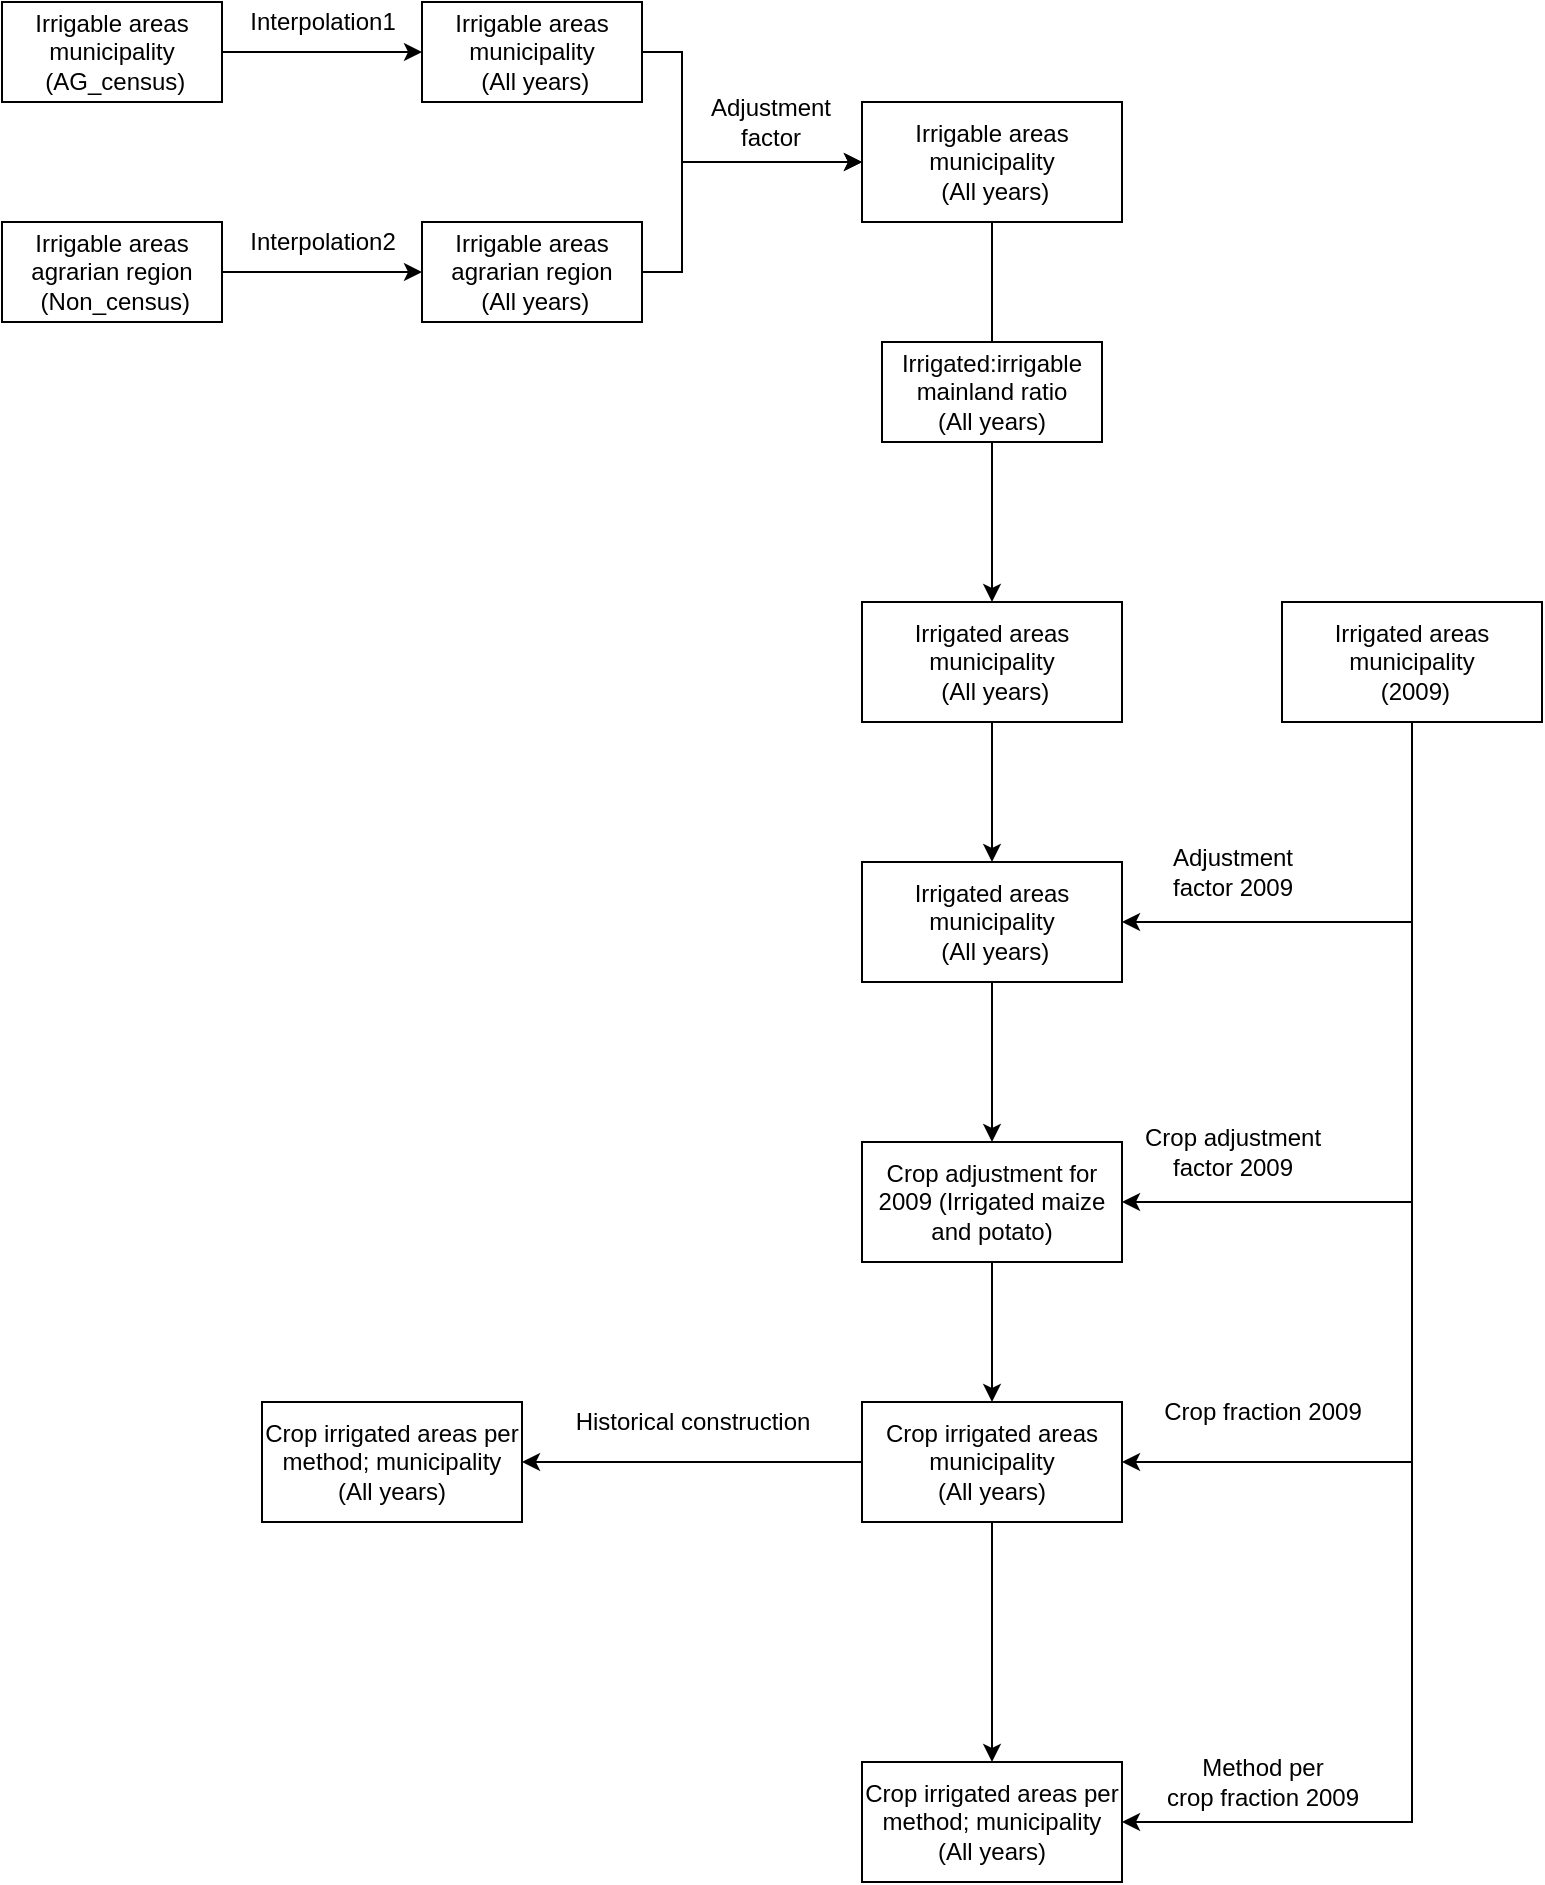 <mxfile version="13.4.9" type="device"><diagram id="J65HLzJo8vnpPKmqtTi7" name="Page-1"><mxGraphModel dx="1221" dy="655" grid="1" gridSize="10" guides="1" tooltips="1" connect="1" arrows="1" fold="1" page="1" pageScale="1" pageWidth="827" pageHeight="1169" math="0" shadow="0"><root><mxCell id="0"/><mxCell id="1" parent="0"/><mxCell id="b6L38AxDsR112xxmaSHQ-7" style="edgeStyle=orthogonalEdgeStyle;rounded=0;orthogonalLoop=1;jettySize=auto;html=1;entryX=0;entryY=0.5;entryDx=0;entryDy=0;" edge="1" parent="1" source="b6L38AxDsR112xxmaSHQ-1" target="b6L38AxDsR112xxmaSHQ-6"><mxGeometry relative="1" as="geometry"/></mxCell><mxCell id="b6L38AxDsR112xxmaSHQ-1" value="Irrigable areas&lt;br&gt;&lt;div&gt;municipality&lt;/div&gt;&amp;nbsp;(AG_census)" style="rounded=0;whiteSpace=wrap;html=1;" vertex="1" parent="1"><mxGeometry x="10" y="40" width="110" height="50" as="geometry"/></mxCell><mxCell id="b6L38AxDsR112xxmaSHQ-8" style="edgeStyle=orthogonalEdgeStyle;rounded=0;orthogonalLoop=1;jettySize=auto;html=1;entryX=0;entryY=0.5;entryDx=0;entryDy=0;" edge="1" parent="1" source="b6L38AxDsR112xxmaSHQ-3" target="b6L38AxDsR112xxmaSHQ-4"><mxGeometry relative="1" as="geometry"><mxPoint x="210" y="175" as="targetPoint"/></mxGeometry></mxCell><mxCell id="b6L38AxDsR112xxmaSHQ-3" value="Irrigable areas&lt;br&gt;&lt;div&gt;agrarian region&lt;br&gt;&lt;/div&gt;&amp;nbsp;(Non_census)" style="rounded=0;whiteSpace=wrap;html=1;" vertex="1" parent="1"><mxGeometry x="10" y="150" width="110" height="50" as="geometry"/></mxCell><mxCell id="b6L38AxDsR112xxmaSHQ-12" style="edgeStyle=orthogonalEdgeStyle;rounded=0;orthogonalLoop=1;jettySize=auto;html=1;entryX=0;entryY=0.5;entryDx=0;entryDy=0;" edge="1" parent="1" source="b6L38AxDsR112xxmaSHQ-4" target="b6L38AxDsR112xxmaSHQ-11"><mxGeometry relative="1" as="geometry"><Array as="points"><mxPoint x="350" y="175"/><mxPoint x="350" y="120"/></Array></mxGeometry></mxCell><mxCell id="b6L38AxDsR112xxmaSHQ-4" value="Irrigable areas&lt;br&gt;&lt;div&gt;agrarian region&lt;br&gt;&lt;/div&gt;&amp;nbsp;(All years)" style="rounded=0;whiteSpace=wrap;html=1;" vertex="1" parent="1"><mxGeometry x="220" y="150" width="110" height="50" as="geometry"/></mxCell><mxCell id="b6L38AxDsR112xxmaSHQ-13" style="edgeStyle=orthogonalEdgeStyle;rounded=0;orthogonalLoop=1;jettySize=auto;html=1;entryX=0;entryY=0.5;entryDx=0;entryDy=0;" edge="1" parent="1" source="b6L38AxDsR112xxmaSHQ-6" target="b6L38AxDsR112xxmaSHQ-11"><mxGeometry relative="1" as="geometry"><mxPoint x="380" y="130" as="targetPoint"/><Array as="points"><mxPoint x="350" y="65"/><mxPoint x="350" y="120"/></Array></mxGeometry></mxCell><mxCell id="b6L38AxDsR112xxmaSHQ-6" value="Irrigable areas&lt;br&gt;&lt;div&gt;municipality&lt;/div&gt;&amp;nbsp;(All years)" style="rounded=0;whiteSpace=wrap;html=1;" vertex="1" parent="1"><mxGeometry x="220" y="40" width="110" height="50" as="geometry"/></mxCell><mxCell id="b6L38AxDsR112xxmaSHQ-9" value="Interpolation1" style="text;html=1;align=center;verticalAlign=middle;resizable=0;points=[];autosize=1;" vertex="1" parent="1"><mxGeometry x="130" y="40" width="80" height="20" as="geometry"/></mxCell><mxCell id="b6L38AxDsR112xxmaSHQ-10" value="Interpolation2" style="text;html=1;align=center;verticalAlign=middle;resizable=0;points=[];autosize=1;" vertex="1" parent="1"><mxGeometry x="130" y="150" width="80" height="20" as="geometry"/></mxCell><mxCell id="b6L38AxDsR112xxmaSHQ-18" style="edgeStyle=orthogonalEdgeStyle;rounded=0;orthogonalLoop=1;jettySize=auto;html=1;endArrow=none;endFill=0;" edge="1" parent="1" source="b6L38AxDsR112xxmaSHQ-11" target="b6L38AxDsR112xxmaSHQ-17"><mxGeometry relative="1" as="geometry"/></mxCell><mxCell id="b6L38AxDsR112xxmaSHQ-11" value="Irrigable areas&lt;br&gt;&lt;div&gt;municipality&lt;br&gt;&lt;/div&gt;&amp;nbsp;(All years)" style="rounded=0;whiteSpace=wrap;html=1;" vertex="1" parent="1"><mxGeometry x="440" y="90" width="130" height="60" as="geometry"/></mxCell><mxCell id="b6L38AxDsR112xxmaSHQ-14" value="Adjustment&lt;br&gt; factor" style="text;html=1;align=center;verticalAlign=middle;resizable=0;points=[];autosize=1;" vertex="1" parent="1"><mxGeometry x="359" y="85" width="70" height="30" as="geometry"/></mxCell><mxCell id="b6L38AxDsR112xxmaSHQ-21" style="edgeStyle=orthogonalEdgeStyle;rounded=0;orthogonalLoop=1;jettySize=auto;html=1;entryX=0.5;entryY=0;entryDx=0;entryDy=0;endArrow=classic;endFill=1;" edge="1" parent="1" source="b6L38AxDsR112xxmaSHQ-17" target="b6L38AxDsR112xxmaSHQ-19"><mxGeometry relative="1" as="geometry"/></mxCell><mxCell id="b6L38AxDsR112xxmaSHQ-17" value="Irrigated:irrigable mainland ratio&lt;br&gt;(All years)" style="rounded=0;whiteSpace=wrap;html=1;" vertex="1" parent="1"><mxGeometry x="450" y="210" width="110" height="50" as="geometry"/></mxCell><mxCell id="b6L38AxDsR112xxmaSHQ-25" style="edgeStyle=orthogonalEdgeStyle;rounded=0;orthogonalLoop=1;jettySize=auto;html=1;entryX=0.5;entryY=0;entryDx=0;entryDy=0;endArrow=classic;endFill=1;" edge="1" parent="1" source="b6L38AxDsR112xxmaSHQ-19" target="b6L38AxDsR112xxmaSHQ-24"><mxGeometry relative="1" as="geometry"/></mxCell><mxCell id="b6L38AxDsR112xxmaSHQ-19" value="Irrigated areas&lt;br&gt;&lt;div&gt;municipality&lt;br&gt;&lt;/div&gt;&amp;nbsp;(All years)" style="rounded=0;whiteSpace=wrap;html=1;" vertex="1" parent="1"><mxGeometry x="440" y="340" width="130" height="60" as="geometry"/></mxCell><mxCell id="b6L38AxDsR112xxmaSHQ-23" style="edgeStyle=orthogonalEdgeStyle;rounded=0;orthogonalLoop=1;jettySize=auto;html=1;endArrow=classic;endFill=1;entryX=1;entryY=0.5;entryDx=0;entryDy=0;" edge="1" parent="1" source="b6L38AxDsR112xxmaSHQ-20" target="b6L38AxDsR112xxmaSHQ-24"><mxGeometry relative="1" as="geometry"><mxPoint x="510" y="290" as="targetPoint"/><Array as="points"><mxPoint x="715" y="500"/></Array></mxGeometry></mxCell><mxCell id="b6L38AxDsR112xxmaSHQ-31" style="edgeStyle=orthogonalEdgeStyle;rounded=0;orthogonalLoop=1;jettySize=auto;html=1;entryX=1;entryY=0.5;entryDx=0;entryDy=0;endArrow=classic;endFill=1;" edge="1" parent="1" source="b6L38AxDsR112xxmaSHQ-20" target="b6L38AxDsR112xxmaSHQ-29"><mxGeometry relative="1" as="geometry"><Array as="points"><mxPoint x="715" y="640"/></Array></mxGeometry></mxCell><mxCell id="b6L38AxDsR112xxmaSHQ-35" style="edgeStyle=orthogonalEdgeStyle;rounded=0;orthogonalLoop=1;jettySize=auto;html=1;entryX=1;entryY=0.5;entryDx=0;entryDy=0;endArrow=classic;endFill=1;" edge="1" parent="1" source="b6L38AxDsR112xxmaSHQ-20" target="b6L38AxDsR112xxmaSHQ-34"><mxGeometry relative="1" as="geometry"><Array as="points"><mxPoint x="715" y="770"/></Array></mxGeometry></mxCell><mxCell id="b6L38AxDsR112xxmaSHQ-43" style="edgeStyle=orthogonalEdgeStyle;rounded=0;orthogonalLoop=1;jettySize=auto;html=1;entryX=1;entryY=0.5;entryDx=0;entryDy=0;endArrow=classic;endFill=1;" edge="1" parent="1" source="b6L38AxDsR112xxmaSHQ-20" target="b6L38AxDsR112xxmaSHQ-41"><mxGeometry relative="1" as="geometry"><Array as="points"><mxPoint x="715" y="950"/></Array></mxGeometry></mxCell><mxCell id="b6L38AxDsR112xxmaSHQ-20" value="Irrigated areas&lt;br&gt;&lt;div&gt;municipality&lt;br&gt;&lt;/div&gt;&amp;nbsp;(2009)" style="rounded=0;whiteSpace=wrap;html=1;" vertex="1" parent="1"><mxGeometry x="650" y="340" width="130" height="60" as="geometry"/></mxCell><mxCell id="b6L38AxDsR112xxmaSHQ-30" style="edgeStyle=orthogonalEdgeStyle;rounded=0;orthogonalLoop=1;jettySize=auto;html=1;entryX=0.5;entryY=0;entryDx=0;entryDy=0;endArrow=classic;endFill=1;" edge="1" parent="1" source="b6L38AxDsR112xxmaSHQ-24" target="b6L38AxDsR112xxmaSHQ-29"><mxGeometry relative="1" as="geometry"/></mxCell><mxCell id="b6L38AxDsR112xxmaSHQ-24" value="Irrigated areas&lt;br&gt;&lt;div&gt;municipality&lt;br&gt;&lt;/div&gt;&amp;nbsp;(All years)" style="rounded=0;whiteSpace=wrap;html=1;" vertex="1" parent="1"><mxGeometry x="440" y="470" width="130" height="60" as="geometry"/></mxCell><mxCell id="b6L38AxDsR112xxmaSHQ-26" value="Adjustment&lt;br&gt; factor 2009" style="text;html=1;align=center;verticalAlign=middle;resizable=0;points=[];autosize=1;" vertex="1" parent="1"><mxGeometry x="590" y="460" width="70" height="30" as="geometry"/></mxCell><mxCell id="b6L38AxDsR112xxmaSHQ-37" style="edgeStyle=orthogonalEdgeStyle;rounded=0;orthogonalLoop=1;jettySize=auto;html=1;endArrow=classic;endFill=1;" edge="1" parent="1" source="b6L38AxDsR112xxmaSHQ-29" target="b6L38AxDsR112xxmaSHQ-34"><mxGeometry relative="1" as="geometry"/></mxCell><mxCell id="b6L38AxDsR112xxmaSHQ-29" value="Crop adjustment for 2009 (Irrigated maize and potato)" style="rounded=0;whiteSpace=wrap;html=1;" vertex="1" parent="1"><mxGeometry x="440" y="610" width="130" height="60" as="geometry"/></mxCell><mxCell id="b6L38AxDsR112xxmaSHQ-32" value="Crop adjustment&lt;br&gt; factor 2009" style="text;html=1;align=center;verticalAlign=middle;resizable=0;points=[];autosize=1;" vertex="1" parent="1"><mxGeometry x="575" y="600" width="100" height="30" as="geometry"/></mxCell><mxCell id="b6L38AxDsR112xxmaSHQ-39" style="edgeStyle=orthogonalEdgeStyle;rounded=0;orthogonalLoop=1;jettySize=auto;html=1;entryX=1;entryY=0.5;entryDx=0;entryDy=0;endArrow=classic;endFill=1;" edge="1" parent="1" source="b6L38AxDsR112xxmaSHQ-34" target="b6L38AxDsR112xxmaSHQ-38"><mxGeometry relative="1" as="geometry"/></mxCell><mxCell id="b6L38AxDsR112xxmaSHQ-42" style="edgeStyle=orthogonalEdgeStyle;rounded=0;orthogonalLoop=1;jettySize=auto;html=1;entryX=0.5;entryY=0;entryDx=0;entryDy=0;endArrow=classic;endFill=1;" edge="1" parent="1" source="b6L38AxDsR112xxmaSHQ-34" target="b6L38AxDsR112xxmaSHQ-41"><mxGeometry relative="1" as="geometry"/></mxCell><mxCell id="b6L38AxDsR112xxmaSHQ-34" value="&lt;div&gt;Crop irrigated areas municipality &lt;br&gt;&lt;/div&gt;&lt;div&gt;(All years)&lt;/div&gt;" style="rounded=0;whiteSpace=wrap;html=1;" vertex="1" parent="1"><mxGeometry x="440" y="740" width="130" height="60" as="geometry"/></mxCell><mxCell id="b6L38AxDsR112xxmaSHQ-36" value="Crop fraction 2009" style="text;html=1;align=center;verticalAlign=middle;resizable=0;points=[];autosize=1;" vertex="1" parent="1"><mxGeometry x="585" y="735" width="110" height="20" as="geometry"/></mxCell><mxCell id="b6L38AxDsR112xxmaSHQ-38" value="&lt;div&gt;Crop irrigated areas per method; municipality &lt;br&gt;&lt;/div&gt;&lt;div&gt;(All years)&lt;/div&gt;" style="rounded=0;whiteSpace=wrap;html=1;" vertex="1" parent="1"><mxGeometry x="140" y="740" width="130" height="60" as="geometry"/></mxCell><mxCell id="b6L38AxDsR112xxmaSHQ-40" value="Historical construction" style="text;html=1;align=center;verticalAlign=middle;resizable=0;points=[];autosize=1;" vertex="1" parent="1"><mxGeometry x="290" y="740" width="130" height="20" as="geometry"/></mxCell><mxCell id="b6L38AxDsR112xxmaSHQ-41" value="&lt;div&gt;Crop irrigated areas per method; municipality &lt;br&gt;&lt;/div&gt;&lt;div&gt;(All years)&lt;/div&gt;" style="rounded=0;whiteSpace=wrap;html=1;" vertex="1" parent="1"><mxGeometry x="440" y="920" width="130" height="60" as="geometry"/></mxCell><mxCell id="b6L38AxDsR112xxmaSHQ-44" value="Method per&lt;br&gt;crop fraction 2009" style="text;html=1;align=center;verticalAlign=middle;resizable=0;points=[];autosize=1;" vertex="1" parent="1"><mxGeometry x="585" y="915" width="110" height="30" as="geometry"/></mxCell></root></mxGraphModel></diagram></mxfile>